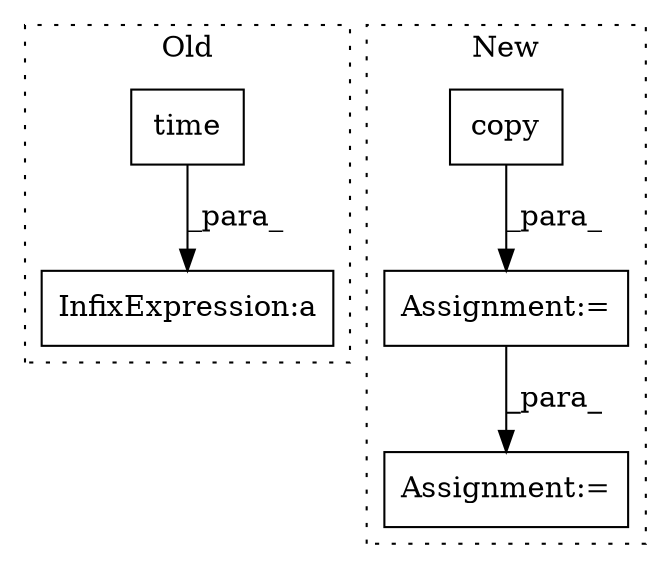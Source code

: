 digraph G {
subgraph cluster0 {
1 [label="time" a="32" s="1034" l="6" shape="box"];
3 [label="InfixExpression:a" a="27" s="1318" l="3" shape="box"];
label = "Old";
style="dotted";
}
subgraph cluster1 {
2 [label="copy" a="32" s="1332" l="6" shape="box"];
4 [label="Assignment:=" a="7" s="1308" l="1" shape="box"];
5 [label="Assignment:=" a="7" s="1492" l="1" shape="box"];
label = "New";
style="dotted";
}
1 -> 3 [label="_para_"];
2 -> 4 [label="_para_"];
4 -> 5 [label="_para_"];
}